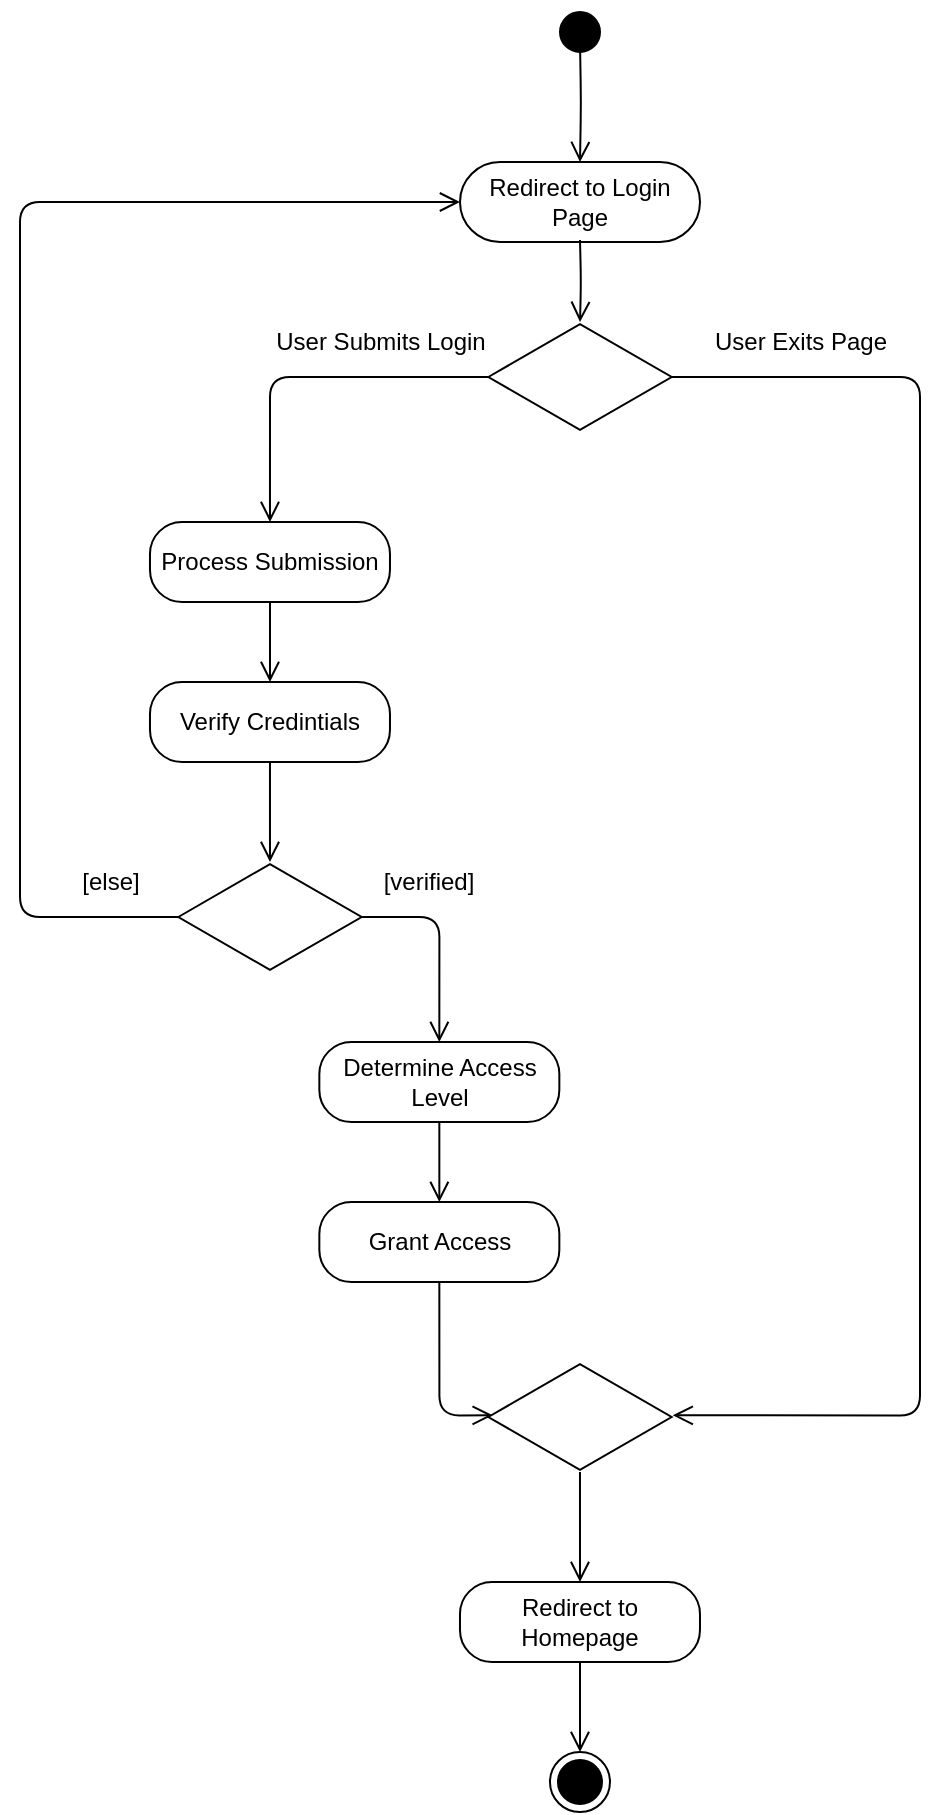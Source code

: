 <mxfile version="12.6.8" type="device"><diagram name="Page-1" id="0783ab3e-0a74-02c8-0abd-f7b4e66b4bec"><mxGraphModel dx="2442" dy="3256" grid="1" gridSize="10" guides="1" tooltips="1" connect="1" arrows="1" fold="1" page="1" pageScale="1" pageWidth="850" pageHeight="1100" background="#ffffff" math="0" shadow="0"><root><mxCell id="0"/><mxCell id="1" parent="0"/><mxCell id="OM05OD8eTc_DF4hLTGEm-2" value="" style="ellipse;html=1;shape=startState;fillColor=#000000;strokeColor=#FFFFFF;" vertex="1" parent="1"><mxGeometry x="-465" y="-2150" width="30" height="30" as="geometry"/></mxCell><mxCell id="OM05OD8eTc_DF4hLTGEm-5" value="Process Submission" style="rounded=1;whiteSpace=wrap;html=1;arcSize=40;" vertex="1" parent="1"><mxGeometry x="-665.01" y="-1890" width="120" height="40" as="geometry"/></mxCell><mxCell id="OM05OD8eTc_DF4hLTGEm-6" value="" style="edgeStyle=orthogonalEdgeStyle;html=1;verticalAlign=bottom;endArrow=open;endSize=8;" edge="1" source="OM05OD8eTc_DF4hLTGEm-5" parent="1" target="OM05OD8eTc_DF4hLTGEm-8"><mxGeometry relative="1" as="geometry"><mxPoint x="-605.01" y="-1790" as="targetPoint"/></mxGeometry></mxCell><mxCell id="OM05OD8eTc_DF4hLTGEm-8" value="Verify Credintials" style="rounded=1;whiteSpace=wrap;html=1;arcSize=40;" vertex="1" parent="1"><mxGeometry x="-665.01" y="-1810" width="120" height="40" as="geometry"/></mxCell><mxCell id="OM05OD8eTc_DF4hLTGEm-9" value="" style="html=1;verticalAlign=bottom;endArrow=open;endSize=8;strokeColor=#000000;" edge="1" source="OM05OD8eTc_DF4hLTGEm-8" parent="1" target="OM05OD8eTc_DF4hLTGEm-18"><mxGeometry relative="1" as="geometry"><mxPoint x="-605.01" y="-1700" as="targetPoint"/></mxGeometry></mxCell><mxCell id="OM05OD8eTc_DF4hLTGEm-14" value="Determine Access Level" style="rounded=1;whiteSpace=wrap;html=1;arcSize=40;" vertex="1" parent="1"><mxGeometry x="-580.33" y="-1630" width="120" height="40" as="geometry"/></mxCell><mxCell id="OM05OD8eTc_DF4hLTGEm-15" value="" style="edgeStyle=orthogonalEdgeStyle;html=1;verticalAlign=bottom;endArrow=open;endSize=8;" edge="1" source="OM05OD8eTc_DF4hLTGEm-14" parent="1" target="OM05OD8eTc_DF4hLTGEm-47"><mxGeometry relative="1" as="geometry"><mxPoint x="-530.33" y="-1530" as="targetPoint"/></mxGeometry></mxCell><mxCell id="OM05OD8eTc_DF4hLTGEm-18" value="" style="html=1;whiteSpace=wrap;aspect=fixed;shape=isoRectangle;" vertex="1" parent="1"><mxGeometry x="-650.84" y="-1720" width="91.67" height="55" as="geometry"/></mxCell><mxCell id="OM05OD8eTc_DF4hLTGEm-19" value="[verified]" style="text;html=1;align=center;verticalAlign=middle;resizable=0;points=[];autosize=1;" vertex="1" parent="1"><mxGeometry x="-555.84" y="-1720" width="60" height="20" as="geometry"/></mxCell><mxCell id="OM05OD8eTc_DF4hLTGEm-24" value="[else]" style="text;html=1;align=center;verticalAlign=middle;resizable=0;points=[];autosize=1;" vertex="1" parent="1"><mxGeometry x="-705.01" y="-1720" width="40" height="20" as="geometry"/></mxCell><mxCell id="OM05OD8eTc_DF4hLTGEm-47" value="Grant Access" style="rounded=1;whiteSpace=wrap;html=1;arcSize=40;" vertex="1" parent="1"><mxGeometry x="-580.33" y="-1550" width="120" height="40" as="geometry"/></mxCell><mxCell id="OM05OD8eTc_DF4hLTGEm-49" value="Redirect to Homepage" style="rounded=1;whiteSpace=wrap;html=1;arcSize=40;" vertex="1" parent="1"><mxGeometry x="-510.01" y="-1360" width="120" height="40" as="geometry"/></mxCell><mxCell id="OM05OD8eTc_DF4hLTGEm-50" value="" style="edgeStyle=orthogonalEdgeStyle;html=1;verticalAlign=bottom;endArrow=open;endSize=8;" edge="1" source="OM05OD8eTc_DF4hLTGEm-49" parent="1" target="OM05OD8eTc_DF4hLTGEm-51"><mxGeometry relative="1" as="geometry"><mxPoint x="-450.01" y="-1260" as="targetPoint"/></mxGeometry></mxCell><mxCell id="OM05OD8eTc_DF4hLTGEm-51" value="" style="ellipse;html=1;shape=endState;fillColor=#000000;" vertex="1" parent="1"><mxGeometry x="-465.01" y="-1275" width="30" height="30" as="geometry"/></mxCell><mxCell id="OM05OD8eTc_DF4hLTGEm-59" value="Redirect to Login Page" style="rounded=1;whiteSpace=wrap;html=1;arcSize=50;" vertex="1" parent="1"><mxGeometry x="-510" y="-2070" width="120" height="40" as="geometry"/></mxCell><mxCell id="OM05OD8eTc_DF4hLTGEm-60" value="" style="edgeStyle=orthogonalEdgeStyle;html=1;verticalAlign=bottom;endArrow=open;endSize=8;entryX=0.5;entryY=0;entryDx=0;entryDy=0;entryPerimeter=0;" edge="1" parent="1" target="OM05OD8eTc_DF4hLTGEm-63"><mxGeometry relative="1" as="geometry"><mxPoint x="-450" y="-1971" as="targetPoint"/><mxPoint x="-450" y="-2031" as="sourcePoint"/></mxGeometry></mxCell><mxCell id="OM05OD8eTc_DF4hLTGEm-63" value="" style="html=1;whiteSpace=wrap;aspect=fixed;shape=isoRectangle;" vertex="1" parent="1"><mxGeometry x="-495.83" y="-1990" width="91.67" height="55" as="geometry"/></mxCell><mxCell id="OM05OD8eTc_DF4hLTGEm-68" value="" style="html=1;verticalAlign=bottom;endArrow=open;endSize=8;strokeColor=#000000;exitX=0.009;exitY=0.5;exitDx=0;exitDy=0;exitPerimeter=0;edgeStyle=orthogonalEdgeStyle;entryX=0.5;entryY=0;entryDx=0;entryDy=0;" edge="1" parent="1" source="OM05OD8eTc_DF4hLTGEm-63" target="OM05OD8eTc_DF4hLTGEm-5"><mxGeometry relative="1" as="geometry"><mxPoint x="-765.037" y="-1851.975" as="targetPoint"/><mxPoint x="-620" y="-1930" as="sourcePoint"/><Array as="points"><mxPoint x="-605" y="-1962"/></Array></mxGeometry></mxCell><mxCell id="OM05OD8eTc_DF4hLTGEm-69" value="User Submits Login" style="text;html=1;align=center;verticalAlign=middle;resizable=0;points=[];autosize=1;" vertex="1" parent="1"><mxGeometry x="-610" y="-1990" width="120" height="20" as="geometry"/></mxCell><mxCell id="OM05OD8eTc_DF4hLTGEm-70" value="" style="html=1;verticalAlign=bottom;endArrow=open;endSize=8;strokeColor=#000000;exitX=0.991;exitY=0.5;exitDx=0;exitDy=0;exitPerimeter=0;edgeStyle=orthogonalEdgeStyle;entryX=1.006;entryY=0.485;entryDx=0;entryDy=0;entryPerimeter=0;" edge="1" parent="1" source="OM05OD8eTc_DF4hLTGEm-63" target="OM05OD8eTc_DF4hLTGEm-78"><mxGeometry relative="1" as="geometry"><mxPoint x="-420" y="-1415" as="targetPoint"/><mxPoint x="-260" y="-1870" as="sourcePoint"/><Array as="points"><mxPoint x="-280" y="-1963"/><mxPoint x="-280" y="-1443"/></Array></mxGeometry></mxCell><mxCell id="OM05OD8eTc_DF4hLTGEm-72" value="" style="html=1;verticalAlign=bottom;endArrow=open;endSize=8;strokeColor=#000000;exitX=0.5;exitY=1;exitDx=0;exitDy=0;edgeStyle=orthogonalEdgeStyle;entryX=0.024;entryY=0.485;entryDx=0;entryDy=0;entryPerimeter=0;" edge="1" parent="1" source="OM05OD8eTc_DF4hLTGEm-47" target="OM05OD8eTc_DF4hLTGEm-78"><mxGeometry relative="1" as="geometry"><mxPoint x="-540" y="-1410" as="targetPoint"/><mxPoint x="-740.01" y="-1350" as="sourcePoint"/><Array as="points"><mxPoint x="-520" y="-1443"/></Array></mxGeometry></mxCell><mxCell id="OM05OD8eTc_DF4hLTGEm-73" value="" style="edgeStyle=orthogonalEdgeStyle;html=1;verticalAlign=bottom;endArrow=open;endSize=8;entryX=0.5;entryY=0;entryDx=0;entryDy=0;" edge="1" parent="1" target="OM05OD8eTc_DF4hLTGEm-49"><mxGeometry relative="1" as="geometry"><mxPoint x="-640.01" y="-1300" as="targetPoint"/><mxPoint x="-450.01" y="-1415" as="sourcePoint"/><Array as="points"><mxPoint x="-450.01" y="-1380"/><mxPoint x="-450.01" y="-1380"/></Array></mxGeometry></mxCell><mxCell id="OM05OD8eTc_DF4hLTGEm-74" value="" style="edgeStyle=orthogonalEdgeStyle;html=1;verticalAlign=bottom;endArrow=open;endSize=8;entryX=0.5;entryY=0;entryDx=0;entryDy=0;" edge="1" parent="1" target="OM05OD8eTc_DF4hLTGEm-59"><mxGeometry relative="1" as="geometry"><mxPoint x="-310" y="-2090" as="targetPoint"/><mxPoint x="-450" y="-2130" as="sourcePoint"/></mxGeometry></mxCell><mxCell id="OM05OD8eTc_DF4hLTGEm-75" value="User Exits Page" style="text;html=1;align=center;verticalAlign=middle;resizable=0;points=[];autosize=1;" vertex="1" parent="1"><mxGeometry x="-390" y="-1990" width="100" height="20" as="geometry"/></mxCell><mxCell id="OM05OD8eTc_DF4hLTGEm-76" value="" style="html=1;verticalAlign=bottom;endArrow=open;endSize=8;strokeColor=#000000;exitX=0.991;exitY=0.5;exitDx=0;exitDy=0;exitPerimeter=0;edgeStyle=orthogonalEdgeStyle;entryX=0.5;entryY=0;entryDx=0;entryDy=0;" edge="1" parent="1" source="OM05OD8eTc_DF4hLTGEm-18" target="OM05OD8eTc_DF4hLTGEm-14"><mxGeometry relative="1" as="geometry"><mxPoint x="-540.005" y="-1597.5" as="targetPoint"/><mxPoint x="-430.01" y="-1750" as="sourcePoint"/><Array as="points"><mxPoint x="-520" y="-1692"/></Array></mxGeometry></mxCell><mxCell id="OM05OD8eTc_DF4hLTGEm-77" value="" style="html=1;verticalAlign=bottom;endArrow=open;endSize=8;strokeColor=#000000;exitX=0.009;exitY=0.5;exitDx=0;exitDy=0;exitPerimeter=0;edgeStyle=orthogonalEdgeStyle;entryX=0;entryY=0.5;entryDx=0;entryDy=0;" edge="1" parent="1" source="OM05OD8eTc_DF4hLTGEm-18" target="OM05OD8eTc_DF4hLTGEm-59"><mxGeometry relative="1" as="geometry"><mxPoint x="-939.995" y="-1367.5" as="targetPoint"/><mxPoint x="-830" y="-1520" as="sourcePoint"/><Array as="points"><mxPoint x="-730" y="-1692"/><mxPoint x="-730" y="-2050"/></Array></mxGeometry></mxCell><mxCell id="OM05OD8eTc_DF4hLTGEm-78" value="" style="html=1;whiteSpace=wrap;aspect=fixed;shape=isoRectangle;" vertex="1" parent="1"><mxGeometry x="-495.85" y="-1470" width="91.67" height="55" as="geometry"/></mxCell></root></mxGraphModel></diagram></mxfile>